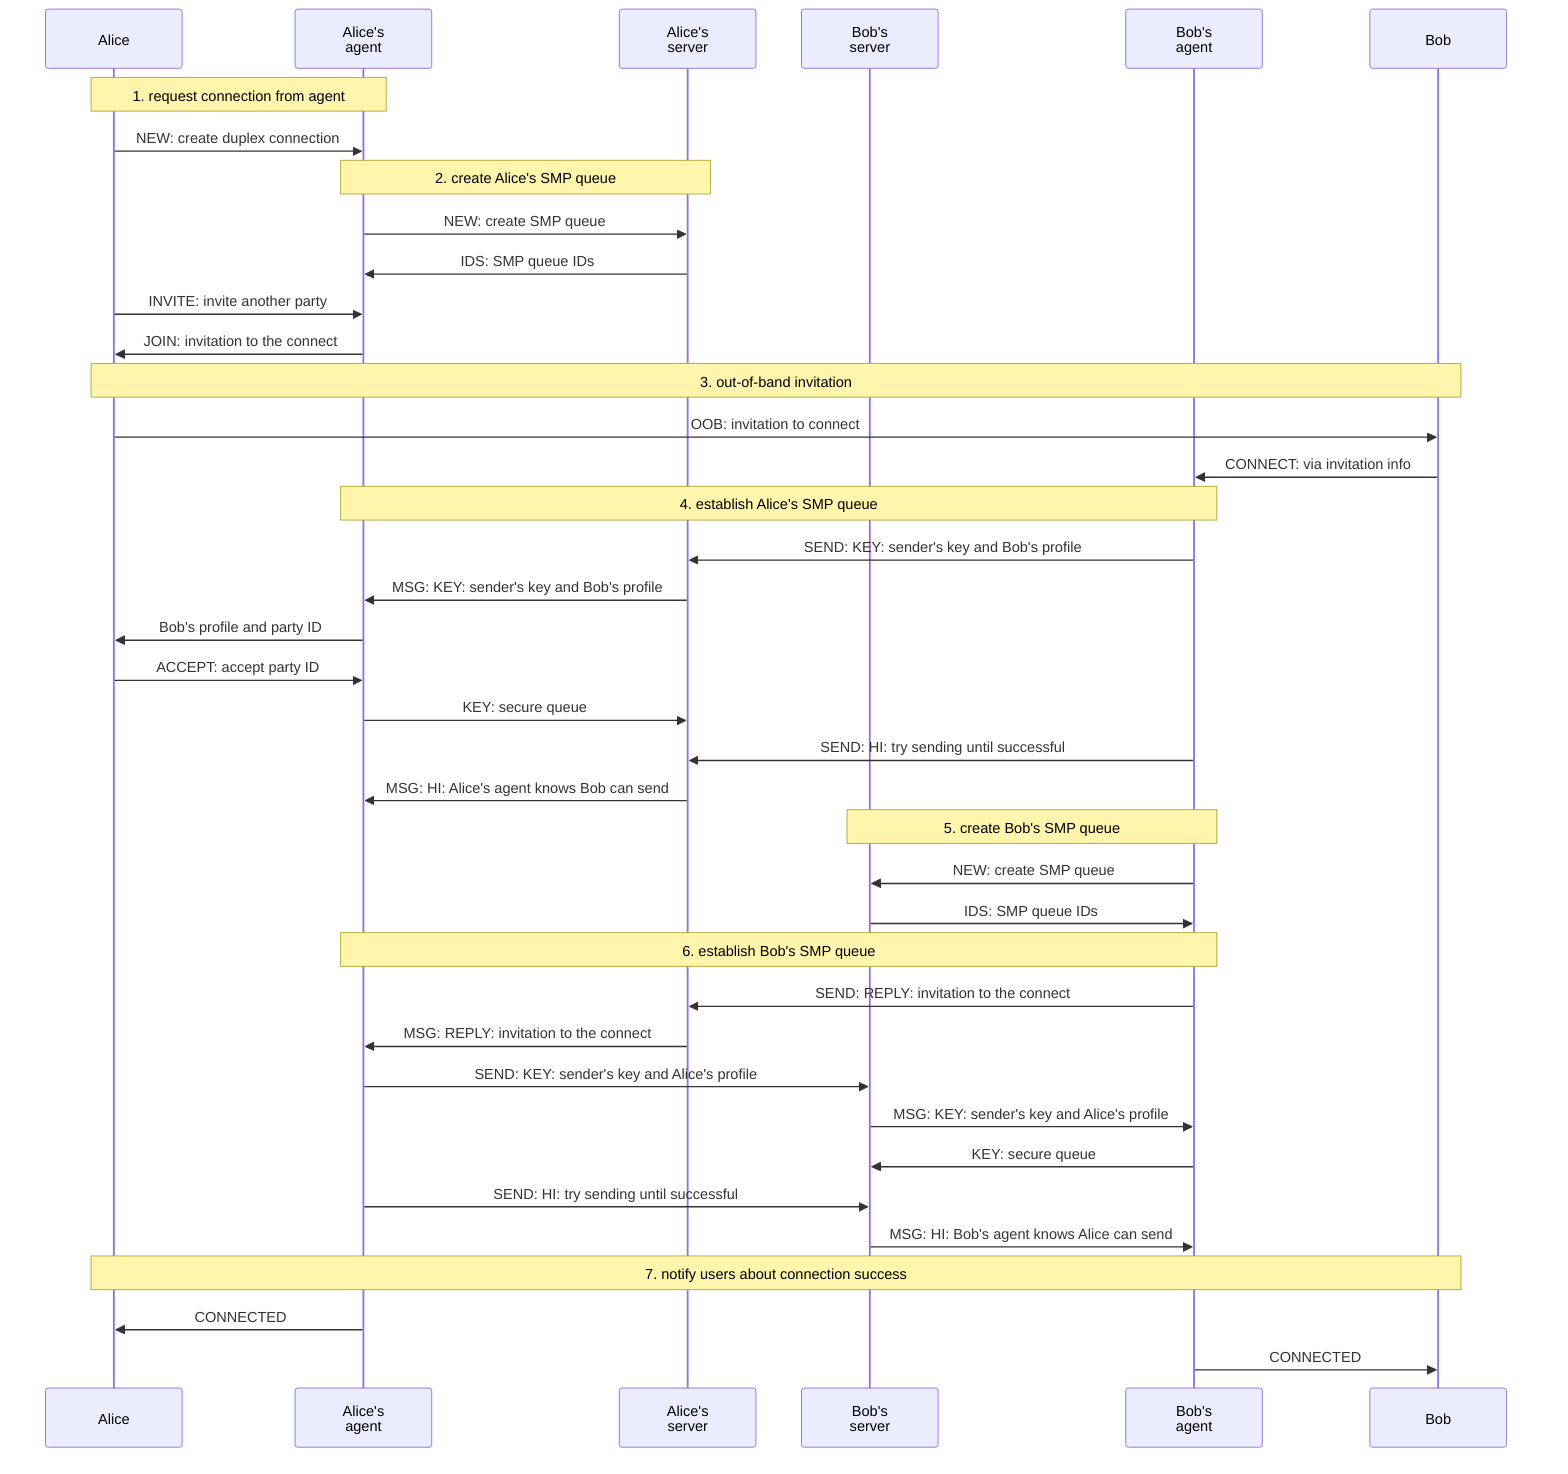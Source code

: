 sequenceDiagram
  participant A as Alice
  participant AA as Alice's<br>agent
  participant AS as Alice's<br>server
  participant BS as Bob's<br>server
  participant BA as Bob's<br>agent
  participant B as Bob

  note over A, AA: 1. request connection from agent
  A ->> AA: NEW: create duplex connection

  note over AA, AS: 2. create Alice's SMP queue
  AA ->> AS: NEW: create SMP queue
  AS ->> AA: IDS: SMP queue IDs

  A ->> AA: INVITE: invite another party
  AA ->> A: JOIN: invitation to the connect

  note over A, B: 3. out-of-band invitation
  A ->> B: OOB: invitation to connect
  B ->> BA: CONNECT: via invitation info

  note over BA, AA: 4. establish Alice's SMP queue
  BA ->> AS: SEND: KEY: sender's key and Bob's profile
  AS ->> AA: MSG: KEY: sender's key and Bob's profile
  AA ->> A: Bob's profile and party ID
  A ->> AA: ACCEPT: accept party ID
  AA ->> AS: KEY: secure queue

  BA ->> AS: SEND: HI: try sending until successful
  AS ->> AA: MSG: HI: Alice's agent knows Bob can send

  note over BA, BS: 5. create Bob's SMP queue
  BA ->> BS: NEW: create SMP queue
  BS ->> BA: IDS: SMP queue IDs

  note over AA, BA: 6. establish Bob's SMP queue
  BA ->> AS: SEND: REPLY: invitation to the connect
  AS ->> AA: MSG: REPLY: invitation to the connect

  AA ->> BS: SEND: KEY: sender's key and Alice's profile
  BS ->> BA: MSG: KEY: sender's key and Alice's profile
  BA ->> BS: KEY: secure queue

  AA ->> BS: SEND: HI: try sending until successful
  BS ->> BA: MSG: HI: Bob's agent knows Alice can send

  note over A, B: 7. notify users about connection success
  AA ->> A: CONNECTED
  BA ->> B: CONNECTED